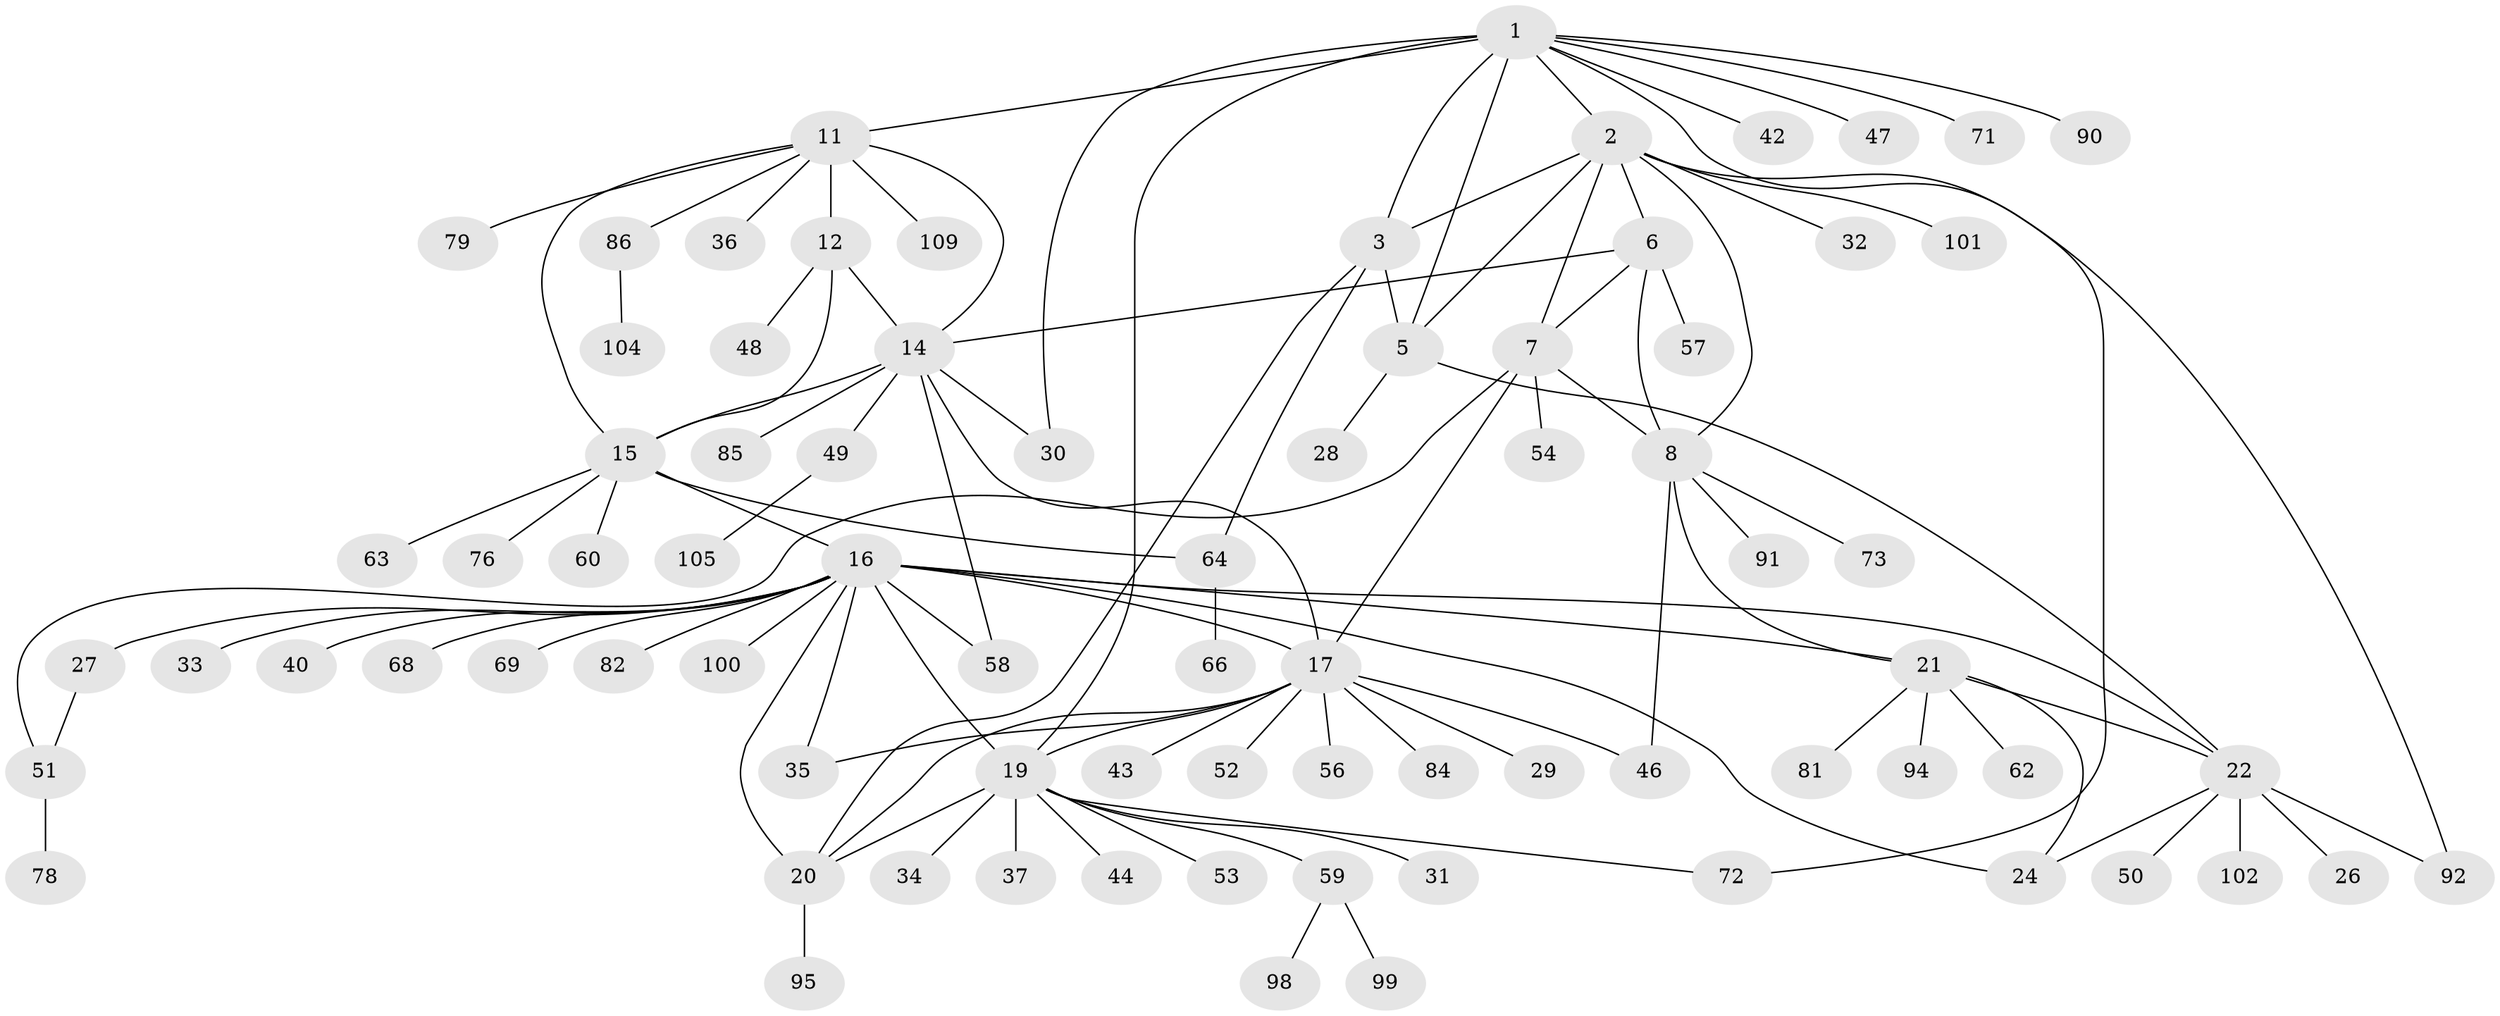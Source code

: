 // Generated by graph-tools (version 1.1) at 2025/52/02/27/25 19:52:21]
// undirected, 78 vertices, 107 edges
graph export_dot {
graph [start="1"]
  node [color=gray90,style=filled];
  1 [super="+41"];
  2 [super="+9"];
  3 [super="+4"];
  5 [super="+74"];
  6 [super="+88"];
  7 [super="+93"];
  8 [super="+10"];
  11 [super="+39"];
  12 [super="+13"];
  14 [super="+107"];
  15 [super="+80"];
  16 [super="+25"];
  17 [super="+18"];
  19 [super="+106"];
  20 [super="+77"];
  21 [super="+23"];
  22 [super="+45"];
  24 [super="+108"];
  26 [super="+38"];
  27 [super="+103"];
  28;
  29;
  30 [super="+75"];
  31;
  32 [super="+65"];
  33;
  34;
  35;
  36;
  37 [super="+61"];
  40;
  42;
  43;
  44;
  46;
  47 [super="+67"];
  48;
  49 [super="+83"];
  50;
  51;
  52;
  53 [super="+55"];
  54;
  56;
  57;
  58 [super="+70"];
  59 [super="+89"];
  60 [super="+96"];
  62;
  63;
  64;
  66;
  68;
  69;
  71;
  72 [super="+87"];
  73;
  76;
  78;
  79;
  81;
  82;
  84;
  85;
  86 [super="+97"];
  90;
  91;
  92;
  94;
  95;
  98;
  99;
  100;
  101;
  102;
  104;
  105;
  109;
  1 -- 2;
  1 -- 3 [weight=2];
  1 -- 5;
  1 -- 11;
  1 -- 30;
  1 -- 47;
  1 -- 71;
  1 -- 72;
  1 -- 90;
  1 -- 42;
  1 -- 19;
  2 -- 3 [weight=2];
  2 -- 5;
  2 -- 32;
  2 -- 101;
  2 -- 6;
  2 -- 7;
  2 -- 8 [weight=2];
  2 -- 92;
  3 -- 5 [weight=2];
  3 -- 20;
  3 -- 64;
  5 -- 22;
  5 -- 28;
  6 -- 7;
  6 -- 8 [weight=2];
  6 -- 14;
  6 -- 57;
  7 -- 8 [weight=2];
  7 -- 17;
  7 -- 51;
  7 -- 54;
  8 -- 21;
  8 -- 73;
  8 -- 91;
  8 -- 46;
  11 -- 12 [weight=2];
  11 -- 14;
  11 -- 15;
  11 -- 36;
  11 -- 79;
  11 -- 86;
  11 -- 109;
  12 -- 14 [weight=2];
  12 -- 15 [weight=2];
  12 -- 48;
  14 -- 15;
  14 -- 30;
  14 -- 49;
  14 -- 85;
  14 -- 17;
  14 -- 58;
  15 -- 60;
  15 -- 63;
  15 -- 64;
  15 -- 76;
  15 -- 16;
  16 -- 17 [weight=2];
  16 -- 19;
  16 -- 20;
  16 -- 27;
  16 -- 40;
  16 -- 58;
  16 -- 68;
  16 -- 33;
  16 -- 35;
  16 -- 100;
  16 -- 69;
  16 -- 82;
  16 -- 21 [weight=2];
  16 -- 22;
  16 -- 24;
  17 -- 19 [weight=2];
  17 -- 20 [weight=2];
  17 -- 29;
  17 -- 35;
  17 -- 43;
  17 -- 46;
  17 -- 52;
  17 -- 56;
  17 -- 84;
  19 -- 20;
  19 -- 31;
  19 -- 34;
  19 -- 37;
  19 -- 44;
  19 -- 53;
  19 -- 59;
  19 -- 72;
  20 -- 95;
  21 -- 22 [weight=2];
  21 -- 24 [weight=2];
  21 -- 62;
  21 -- 81;
  21 -- 94;
  22 -- 24;
  22 -- 26;
  22 -- 50;
  22 -- 92;
  22 -- 102;
  27 -- 51;
  49 -- 105;
  51 -- 78;
  59 -- 98;
  59 -- 99;
  64 -- 66;
  86 -- 104;
}
